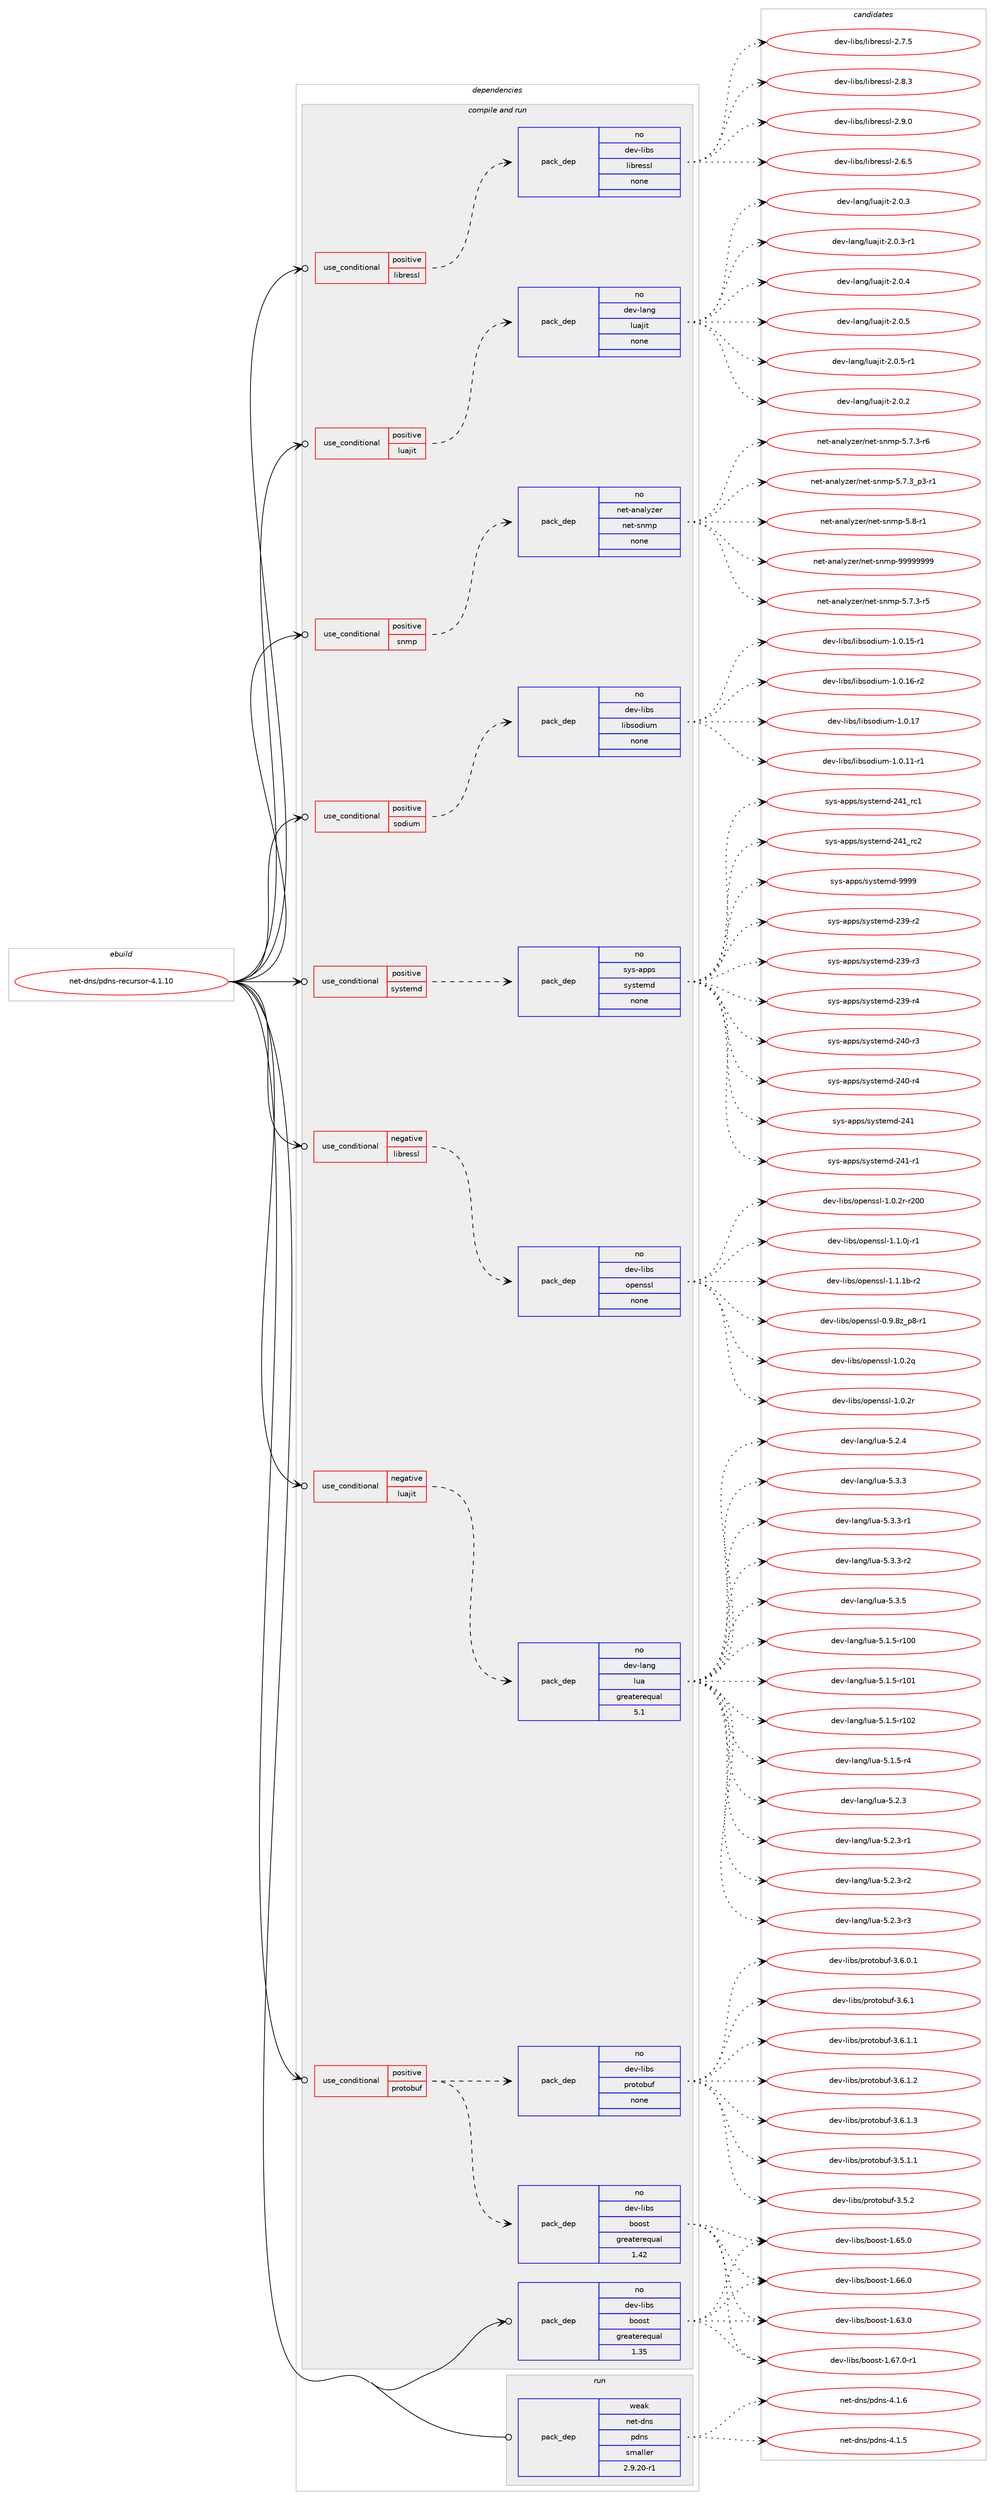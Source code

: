 digraph prolog {

# *************
# Graph options
# *************

newrank=true;
concentrate=true;
compound=true;
graph [rankdir=LR,fontname=Helvetica,fontsize=10,ranksep=1.5];#, ranksep=2.5, nodesep=0.2];
edge  [arrowhead=vee];
node  [fontname=Helvetica,fontsize=10];

# **********
# The ebuild
# **********

subgraph cluster_leftcol {
color=gray;
rank=same;
label=<<i>ebuild</i>>;
id [label="net-dns/pdns-recursor-4.1.10", color=red, width=4, href="../net-dns/pdns-recursor-4.1.10.svg"];
}

# ****************
# The dependencies
# ****************

subgraph cluster_midcol {
color=gray;
label=<<i>dependencies</i>>;
subgraph cluster_compile {
fillcolor="#eeeeee";
style=filled;
label=<<i>compile</i>>;
}
subgraph cluster_compileandrun {
fillcolor="#eeeeee";
style=filled;
label=<<i>compile and run</i>>;
subgraph cond444058 {
dependency1651191 [label=<<TABLE BORDER="0" CELLBORDER="1" CELLSPACING="0" CELLPADDING="4"><TR><TD ROWSPAN="3" CELLPADDING="10">use_conditional</TD></TR><TR><TD>negative</TD></TR><TR><TD>libressl</TD></TR></TABLE>>, shape=none, color=red];
subgraph pack1180396 {
dependency1651192 [label=<<TABLE BORDER="0" CELLBORDER="1" CELLSPACING="0" CELLPADDING="4" WIDTH="220"><TR><TD ROWSPAN="6" CELLPADDING="30">pack_dep</TD></TR><TR><TD WIDTH="110">no</TD></TR><TR><TD>dev-libs</TD></TR><TR><TD>openssl</TD></TR><TR><TD>none</TD></TR><TR><TD></TD></TR></TABLE>>, shape=none, color=blue];
}
dependency1651191:e -> dependency1651192:w [weight=20,style="dashed",arrowhead="vee"];
}
id:e -> dependency1651191:w [weight=20,style="solid",arrowhead="odotvee"];
subgraph cond444059 {
dependency1651193 [label=<<TABLE BORDER="0" CELLBORDER="1" CELLSPACING="0" CELLPADDING="4"><TR><TD ROWSPAN="3" CELLPADDING="10">use_conditional</TD></TR><TR><TD>negative</TD></TR><TR><TD>luajit</TD></TR></TABLE>>, shape=none, color=red];
subgraph pack1180397 {
dependency1651194 [label=<<TABLE BORDER="0" CELLBORDER="1" CELLSPACING="0" CELLPADDING="4" WIDTH="220"><TR><TD ROWSPAN="6" CELLPADDING="30">pack_dep</TD></TR><TR><TD WIDTH="110">no</TD></TR><TR><TD>dev-lang</TD></TR><TR><TD>lua</TD></TR><TR><TD>greaterequal</TD></TR><TR><TD>5.1</TD></TR></TABLE>>, shape=none, color=blue];
}
dependency1651193:e -> dependency1651194:w [weight=20,style="dashed",arrowhead="vee"];
}
id:e -> dependency1651193:w [weight=20,style="solid",arrowhead="odotvee"];
subgraph cond444060 {
dependency1651195 [label=<<TABLE BORDER="0" CELLBORDER="1" CELLSPACING="0" CELLPADDING="4"><TR><TD ROWSPAN="3" CELLPADDING="10">use_conditional</TD></TR><TR><TD>positive</TD></TR><TR><TD>libressl</TD></TR></TABLE>>, shape=none, color=red];
subgraph pack1180398 {
dependency1651196 [label=<<TABLE BORDER="0" CELLBORDER="1" CELLSPACING="0" CELLPADDING="4" WIDTH="220"><TR><TD ROWSPAN="6" CELLPADDING="30">pack_dep</TD></TR><TR><TD WIDTH="110">no</TD></TR><TR><TD>dev-libs</TD></TR><TR><TD>libressl</TD></TR><TR><TD>none</TD></TR><TR><TD></TD></TR></TABLE>>, shape=none, color=blue];
}
dependency1651195:e -> dependency1651196:w [weight=20,style="dashed",arrowhead="vee"];
}
id:e -> dependency1651195:w [weight=20,style="solid",arrowhead="odotvee"];
subgraph cond444061 {
dependency1651197 [label=<<TABLE BORDER="0" CELLBORDER="1" CELLSPACING="0" CELLPADDING="4"><TR><TD ROWSPAN="3" CELLPADDING="10">use_conditional</TD></TR><TR><TD>positive</TD></TR><TR><TD>luajit</TD></TR></TABLE>>, shape=none, color=red];
subgraph pack1180399 {
dependency1651198 [label=<<TABLE BORDER="0" CELLBORDER="1" CELLSPACING="0" CELLPADDING="4" WIDTH="220"><TR><TD ROWSPAN="6" CELLPADDING="30">pack_dep</TD></TR><TR><TD WIDTH="110">no</TD></TR><TR><TD>dev-lang</TD></TR><TR><TD>luajit</TD></TR><TR><TD>none</TD></TR><TR><TD></TD></TR></TABLE>>, shape=none, color=blue];
}
dependency1651197:e -> dependency1651198:w [weight=20,style="dashed",arrowhead="vee"];
}
id:e -> dependency1651197:w [weight=20,style="solid",arrowhead="odotvee"];
subgraph cond444062 {
dependency1651199 [label=<<TABLE BORDER="0" CELLBORDER="1" CELLSPACING="0" CELLPADDING="4"><TR><TD ROWSPAN="3" CELLPADDING="10">use_conditional</TD></TR><TR><TD>positive</TD></TR><TR><TD>protobuf</TD></TR></TABLE>>, shape=none, color=red];
subgraph pack1180400 {
dependency1651200 [label=<<TABLE BORDER="0" CELLBORDER="1" CELLSPACING="0" CELLPADDING="4" WIDTH="220"><TR><TD ROWSPAN="6" CELLPADDING="30">pack_dep</TD></TR><TR><TD WIDTH="110">no</TD></TR><TR><TD>dev-libs</TD></TR><TR><TD>protobuf</TD></TR><TR><TD>none</TD></TR><TR><TD></TD></TR></TABLE>>, shape=none, color=blue];
}
dependency1651199:e -> dependency1651200:w [weight=20,style="dashed",arrowhead="vee"];
subgraph pack1180401 {
dependency1651201 [label=<<TABLE BORDER="0" CELLBORDER="1" CELLSPACING="0" CELLPADDING="4" WIDTH="220"><TR><TD ROWSPAN="6" CELLPADDING="30">pack_dep</TD></TR><TR><TD WIDTH="110">no</TD></TR><TR><TD>dev-libs</TD></TR><TR><TD>boost</TD></TR><TR><TD>greaterequal</TD></TR><TR><TD>1.42</TD></TR></TABLE>>, shape=none, color=blue];
}
dependency1651199:e -> dependency1651201:w [weight=20,style="dashed",arrowhead="vee"];
}
id:e -> dependency1651199:w [weight=20,style="solid",arrowhead="odotvee"];
subgraph cond444063 {
dependency1651202 [label=<<TABLE BORDER="0" CELLBORDER="1" CELLSPACING="0" CELLPADDING="4"><TR><TD ROWSPAN="3" CELLPADDING="10">use_conditional</TD></TR><TR><TD>positive</TD></TR><TR><TD>snmp</TD></TR></TABLE>>, shape=none, color=red];
subgraph pack1180402 {
dependency1651203 [label=<<TABLE BORDER="0" CELLBORDER="1" CELLSPACING="0" CELLPADDING="4" WIDTH="220"><TR><TD ROWSPAN="6" CELLPADDING="30">pack_dep</TD></TR><TR><TD WIDTH="110">no</TD></TR><TR><TD>net-analyzer</TD></TR><TR><TD>net-snmp</TD></TR><TR><TD>none</TD></TR><TR><TD></TD></TR></TABLE>>, shape=none, color=blue];
}
dependency1651202:e -> dependency1651203:w [weight=20,style="dashed",arrowhead="vee"];
}
id:e -> dependency1651202:w [weight=20,style="solid",arrowhead="odotvee"];
subgraph cond444064 {
dependency1651204 [label=<<TABLE BORDER="0" CELLBORDER="1" CELLSPACING="0" CELLPADDING="4"><TR><TD ROWSPAN="3" CELLPADDING="10">use_conditional</TD></TR><TR><TD>positive</TD></TR><TR><TD>sodium</TD></TR></TABLE>>, shape=none, color=red];
subgraph pack1180403 {
dependency1651205 [label=<<TABLE BORDER="0" CELLBORDER="1" CELLSPACING="0" CELLPADDING="4" WIDTH="220"><TR><TD ROWSPAN="6" CELLPADDING="30">pack_dep</TD></TR><TR><TD WIDTH="110">no</TD></TR><TR><TD>dev-libs</TD></TR><TR><TD>libsodium</TD></TR><TR><TD>none</TD></TR><TR><TD></TD></TR></TABLE>>, shape=none, color=blue];
}
dependency1651204:e -> dependency1651205:w [weight=20,style="dashed",arrowhead="vee"];
}
id:e -> dependency1651204:w [weight=20,style="solid",arrowhead="odotvee"];
subgraph cond444065 {
dependency1651206 [label=<<TABLE BORDER="0" CELLBORDER="1" CELLSPACING="0" CELLPADDING="4"><TR><TD ROWSPAN="3" CELLPADDING="10">use_conditional</TD></TR><TR><TD>positive</TD></TR><TR><TD>systemd</TD></TR></TABLE>>, shape=none, color=red];
subgraph pack1180404 {
dependency1651207 [label=<<TABLE BORDER="0" CELLBORDER="1" CELLSPACING="0" CELLPADDING="4" WIDTH="220"><TR><TD ROWSPAN="6" CELLPADDING="30">pack_dep</TD></TR><TR><TD WIDTH="110">no</TD></TR><TR><TD>sys-apps</TD></TR><TR><TD>systemd</TD></TR><TR><TD>none</TD></TR><TR><TD></TD></TR></TABLE>>, shape=none, color=blue];
}
dependency1651206:e -> dependency1651207:w [weight=20,style="dashed",arrowhead="vee"];
}
id:e -> dependency1651206:w [weight=20,style="solid",arrowhead="odotvee"];
subgraph pack1180405 {
dependency1651208 [label=<<TABLE BORDER="0" CELLBORDER="1" CELLSPACING="0" CELLPADDING="4" WIDTH="220"><TR><TD ROWSPAN="6" CELLPADDING="30">pack_dep</TD></TR><TR><TD WIDTH="110">no</TD></TR><TR><TD>dev-libs</TD></TR><TR><TD>boost</TD></TR><TR><TD>greaterequal</TD></TR><TR><TD>1.35</TD></TR></TABLE>>, shape=none, color=blue];
}
id:e -> dependency1651208:w [weight=20,style="solid",arrowhead="odotvee"];
}
subgraph cluster_run {
fillcolor="#eeeeee";
style=filled;
label=<<i>run</i>>;
subgraph pack1180406 {
dependency1651209 [label=<<TABLE BORDER="0" CELLBORDER="1" CELLSPACING="0" CELLPADDING="4" WIDTH="220"><TR><TD ROWSPAN="6" CELLPADDING="30">pack_dep</TD></TR><TR><TD WIDTH="110">weak</TD></TR><TR><TD>net-dns</TD></TR><TR><TD>pdns</TD></TR><TR><TD>smaller</TD></TR><TR><TD>2.9.20-r1</TD></TR></TABLE>>, shape=none, color=blue];
}
id:e -> dependency1651209:w [weight=20,style="solid",arrowhead="odot"];
}
}

# **************
# The candidates
# **************

subgraph cluster_choices {
rank=same;
color=gray;
label=<<i>candidates</i>>;

subgraph choice1180396 {
color=black;
nodesep=1;
choice10010111845108105981154711111210111011511510845484657465612295112564511449 [label="dev-libs/openssl-0.9.8z_p8-r1", color=red, width=4,href="../dev-libs/openssl-0.9.8z_p8-r1.svg"];
choice100101118451081059811547111112101110115115108454946484650113 [label="dev-libs/openssl-1.0.2q", color=red, width=4,href="../dev-libs/openssl-1.0.2q.svg"];
choice100101118451081059811547111112101110115115108454946484650114 [label="dev-libs/openssl-1.0.2r", color=red, width=4,href="../dev-libs/openssl-1.0.2r.svg"];
choice10010111845108105981154711111210111011511510845494648465011445114504848 [label="dev-libs/openssl-1.0.2r-r200", color=red, width=4,href="../dev-libs/openssl-1.0.2r-r200.svg"];
choice1001011184510810598115471111121011101151151084549464946481064511449 [label="dev-libs/openssl-1.1.0j-r1", color=red, width=4,href="../dev-libs/openssl-1.1.0j-r1.svg"];
choice100101118451081059811547111112101110115115108454946494649984511450 [label="dev-libs/openssl-1.1.1b-r2", color=red, width=4,href="../dev-libs/openssl-1.1.1b-r2.svg"];
dependency1651192:e -> choice10010111845108105981154711111210111011511510845484657465612295112564511449:w [style=dotted,weight="100"];
dependency1651192:e -> choice100101118451081059811547111112101110115115108454946484650113:w [style=dotted,weight="100"];
dependency1651192:e -> choice100101118451081059811547111112101110115115108454946484650114:w [style=dotted,weight="100"];
dependency1651192:e -> choice10010111845108105981154711111210111011511510845494648465011445114504848:w [style=dotted,weight="100"];
dependency1651192:e -> choice1001011184510810598115471111121011101151151084549464946481064511449:w [style=dotted,weight="100"];
dependency1651192:e -> choice100101118451081059811547111112101110115115108454946494649984511450:w [style=dotted,weight="100"];
}
subgraph choice1180397 {
color=black;
nodesep=1;
choice1001011184510897110103471081179745534649465345114494848 [label="dev-lang/lua-5.1.5-r100", color=red, width=4,href="../dev-lang/lua-5.1.5-r100.svg"];
choice1001011184510897110103471081179745534649465345114494849 [label="dev-lang/lua-5.1.5-r101", color=red, width=4,href="../dev-lang/lua-5.1.5-r101.svg"];
choice1001011184510897110103471081179745534649465345114494850 [label="dev-lang/lua-5.1.5-r102", color=red, width=4,href="../dev-lang/lua-5.1.5-r102.svg"];
choice100101118451089711010347108117974553464946534511452 [label="dev-lang/lua-5.1.5-r4", color=red, width=4,href="../dev-lang/lua-5.1.5-r4.svg"];
choice10010111845108971101034710811797455346504651 [label="dev-lang/lua-5.2.3", color=red, width=4,href="../dev-lang/lua-5.2.3.svg"];
choice100101118451089711010347108117974553465046514511449 [label="dev-lang/lua-5.2.3-r1", color=red, width=4,href="../dev-lang/lua-5.2.3-r1.svg"];
choice100101118451089711010347108117974553465046514511450 [label="dev-lang/lua-5.2.3-r2", color=red, width=4,href="../dev-lang/lua-5.2.3-r2.svg"];
choice100101118451089711010347108117974553465046514511451 [label="dev-lang/lua-5.2.3-r3", color=red, width=4,href="../dev-lang/lua-5.2.3-r3.svg"];
choice10010111845108971101034710811797455346504652 [label="dev-lang/lua-5.2.4", color=red, width=4,href="../dev-lang/lua-5.2.4.svg"];
choice10010111845108971101034710811797455346514651 [label="dev-lang/lua-5.3.3", color=red, width=4,href="../dev-lang/lua-5.3.3.svg"];
choice100101118451089711010347108117974553465146514511449 [label="dev-lang/lua-5.3.3-r1", color=red, width=4,href="../dev-lang/lua-5.3.3-r1.svg"];
choice100101118451089711010347108117974553465146514511450 [label="dev-lang/lua-5.3.3-r2", color=red, width=4,href="../dev-lang/lua-5.3.3-r2.svg"];
choice10010111845108971101034710811797455346514653 [label="dev-lang/lua-5.3.5", color=red, width=4,href="../dev-lang/lua-5.3.5.svg"];
dependency1651194:e -> choice1001011184510897110103471081179745534649465345114494848:w [style=dotted,weight="100"];
dependency1651194:e -> choice1001011184510897110103471081179745534649465345114494849:w [style=dotted,weight="100"];
dependency1651194:e -> choice1001011184510897110103471081179745534649465345114494850:w [style=dotted,weight="100"];
dependency1651194:e -> choice100101118451089711010347108117974553464946534511452:w [style=dotted,weight="100"];
dependency1651194:e -> choice10010111845108971101034710811797455346504651:w [style=dotted,weight="100"];
dependency1651194:e -> choice100101118451089711010347108117974553465046514511449:w [style=dotted,weight="100"];
dependency1651194:e -> choice100101118451089711010347108117974553465046514511450:w [style=dotted,weight="100"];
dependency1651194:e -> choice100101118451089711010347108117974553465046514511451:w [style=dotted,weight="100"];
dependency1651194:e -> choice10010111845108971101034710811797455346504652:w [style=dotted,weight="100"];
dependency1651194:e -> choice10010111845108971101034710811797455346514651:w [style=dotted,weight="100"];
dependency1651194:e -> choice100101118451089711010347108117974553465146514511449:w [style=dotted,weight="100"];
dependency1651194:e -> choice100101118451089711010347108117974553465146514511450:w [style=dotted,weight="100"];
dependency1651194:e -> choice10010111845108971101034710811797455346514653:w [style=dotted,weight="100"];
}
subgraph choice1180398 {
color=black;
nodesep=1;
choice10010111845108105981154710810598114101115115108455046544653 [label="dev-libs/libressl-2.6.5", color=red, width=4,href="../dev-libs/libressl-2.6.5.svg"];
choice10010111845108105981154710810598114101115115108455046554653 [label="dev-libs/libressl-2.7.5", color=red, width=4,href="../dev-libs/libressl-2.7.5.svg"];
choice10010111845108105981154710810598114101115115108455046564651 [label="dev-libs/libressl-2.8.3", color=red, width=4,href="../dev-libs/libressl-2.8.3.svg"];
choice10010111845108105981154710810598114101115115108455046574648 [label="dev-libs/libressl-2.9.0", color=red, width=4,href="../dev-libs/libressl-2.9.0.svg"];
dependency1651196:e -> choice10010111845108105981154710810598114101115115108455046544653:w [style=dotted,weight="100"];
dependency1651196:e -> choice10010111845108105981154710810598114101115115108455046554653:w [style=dotted,weight="100"];
dependency1651196:e -> choice10010111845108105981154710810598114101115115108455046564651:w [style=dotted,weight="100"];
dependency1651196:e -> choice10010111845108105981154710810598114101115115108455046574648:w [style=dotted,weight="100"];
}
subgraph choice1180399 {
color=black;
nodesep=1;
choice10010111845108971101034710811797106105116455046484650 [label="dev-lang/luajit-2.0.2", color=red, width=4,href="../dev-lang/luajit-2.0.2.svg"];
choice10010111845108971101034710811797106105116455046484651 [label="dev-lang/luajit-2.0.3", color=red, width=4,href="../dev-lang/luajit-2.0.3.svg"];
choice100101118451089711010347108117971061051164550464846514511449 [label="dev-lang/luajit-2.0.3-r1", color=red, width=4,href="../dev-lang/luajit-2.0.3-r1.svg"];
choice10010111845108971101034710811797106105116455046484652 [label="dev-lang/luajit-2.0.4", color=red, width=4,href="../dev-lang/luajit-2.0.4.svg"];
choice10010111845108971101034710811797106105116455046484653 [label="dev-lang/luajit-2.0.5", color=red, width=4,href="../dev-lang/luajit-2.0.5.svg"];
choice100101118451089711010347108117971061051164550464846534511449 [label="dev-lang/luajit-2.0.5-r1", color=red, width=4,href="../dev-lang/luajit-2.0.5-r1.svg"];
dependency1651198:e -> choice10010111845108971101034710811797106105116455046484650:w [style=dotted,weight="100"];
dependency1651198:e -> choice10010111845108971101034710811797106105116455046484651:w [style=dotted,weight="100"];
dependency1651198:e -> choice100101118451089711010347108117971061051164550464846514511449:w [style=dotted,weight="100"];
dependency1651198:e -> choice10010111845108971101034710811797106105116455046484652:w [style=dotted,weight="100"];
dependency1651198:e -> choice10010111845108971101034710811797106105116455046484653:w [style=dotted,weight="100"];
dependency1651198:e -> choice100101118451089711010347108117971061051164550464846534511449:w [style=dotted,weight="100"];
}
subgraph choice1180400 {
color=black;
nodesep=1;
choice100101118451081059811547112114111116111981171024551465346494649 [label="dev-libs/protobuf-3.5.1.1", color=red, width=4,href="../dev-libs/protobuf-3.5.1.1.svg"];
choice10010111845108105981154711211411111611198117102455146534650 [label="dev-libs/protobuf-3.5.2", color=red, width=4,href="../dev-libs/protobuf-3.5.2.svg"];
choice100101118451081059811547112114111116111981171024551465446484649 [label="dev-libs/protobuf-3.6.0.1", color=red, width=4,href="../dev-libs/protobuf-3.6.0.1.svg"];
choice10010111845108105981154711211411111611198117102455146544649 [label="dev-libs/protobuf-3.6.1", color=red, width=4,href="../dev-libs/protobuf-3.6.1.svg"];
choice100101118451081059811547112114111116111981171024551465446494649 [label="dev-libs/protobuf-3.6.1.1", color=red, width=4,href="../dev-libs/protobuf-3.6.1.1.svg"];
choice100101118451081059811547112114111116111981171024551465446494650 [label="dev-libs/protobuf-3.6.1.2", color=red, width=4,href="../dev-libs/protobuf-3.6.1.2.svg"];
choice100101118451081059811547112114111116111981171024551465446494651 [label="dev-libs/protobuf-3.6.1.3", color=red, width=4,href="../dev-libs/protobuf-3.6.1.3.svg"];
dependency1651200:e -> choice100101118451081059811547112114111116111981171024551465346494649:w [style=dotted,weight="100"];
dependency1651200:e -> choice10010111845108105981154711211411111611198117102455146534650:w [style=dotted,weight="100"];
dependency1651200:e -> choice100101118451081059811547112114111116111981171024551465446484649:w [style=dotted,weight="100"];
dependency1651200:e -> choice10010111845108105981154711211411111611198117102455146544649:w [style=dotted,weight="100"];
dependency1651200:e -> choice100101118451081059811547112114111116111981171024551465446494649:w [style=dotted,weight="100"];
dependency1651200:e -> choice100101118451081059811547112114111116111981171024551465446494650:w [style=dotted,weight="100"];
dependency1651200:e -> choice100101118451081059811547112114111116111981171024551465446494651:w [style=dotted,weight="100"];
}
subgraph choice1180401 {
color=black;
nodesep=1;
choice1001011184510810598115479811111111511645494654514648 [label="dev-libs/boost-1.63.0", color=red, width=4,href="../dev-libs/boost-1.63.0.svg"];
choice1001011184510810598115479811111111511645494654534648 [label="dev-libs/boost-1.65.0", color=red, width=4,href="../dev-libs/boost-1.65.0.svg"];
choice1001011184510810598115479811111111511645494654544648 [label="dev-libs/boost-1.66.0", color=red, width=4,href="../dev-libs/boost-1.66.0.svg"];
choice10010111845108105981154798111111115116454946545546484511449 [label="dev-libs/boost-1.67.0-r1", color=red, width=4,href="../dev-libs/boost-1.67.0-r1.svg"];
dependency1651201:e -> choice1001011184510810598115479811111111511645494654514648:w [style=dotted,weight="100"];
dependency1651201:e -> choice1001011184510810598115479811111111511645494654534648:w [style=dotted,weight="100"];
dependency1651201:e -> choice1001011184510810598115479811111111511645494654544648:w [style=dotted,weight="100"];
dependency1651201:e -> choice10010111845108105981154798111111115116454946545546484511449:w [style=dotted,weight="100"];
}
subgraph choice1180402 {
color=black;
nodesep=1;
choice11010111645971109710812112210111447110101116451151101091124553465546514511453 [label="net-analyzer/net-snmp-5.7.3-r5", color=red, width=4,href="../net-analyzer/net-snmp-5.7.3-r5.svg"];
choice11010111645971109710812112210111447110101116451151101091124553465546514511454 [label="net-analyzer/net-snmp-5.7.3-r6", color=red, width=4,href="../net-analyzer/net-snmp-5.7.3-r6.svg"];
choice110101116459711097108121122101114471101011164511511010911245534655465195112514511449 [label="net-analyzer/net-snmp-5.7.3_p3-r1", color=red, width=4,href="../net-analyzer/net-snmp-5.7.3_p3-r1.svg"];
choice1101011164597110971081211221011144711010111645115110109112455346564511449 [label="net-analyzer/net-snmp-5.8-r1", color=red, width=4,href="../net-analyzer/net-snmp-5.8-r1.svg"];
choice1101011164597110971081211221011144711010111645115110109112455757575757575757 [label="net-analyzer/net-snmp-99999999", color=red, width=4,href="../net-analyzer/net-snmp-99999999.svg"];
dependency1651203:e -> choice11010111645971109710812112210111447110101116451151101091124553465546514511453:w [style=dotted,weight="100"];
dependency1651203:e -> choice11010111645971109710812112210111447110101116451151101091124553465546514511454:w [style=dotted,weight="100"];
dependency1651203:e -> choice110101116459711097108121122101114471101011164511511010911245534655465195112514511449:w [style=dotted,weight="100"];
dependency1651203:e -> choice1101011164597110971081211221011144711010111645115110109112455346564511449:w [style=dotted,weight="100"];
dependency1651203:e -> choice1101011164597110971081211221011144711010111645115110109112455757575757575757:w [style=dotted,weight="100"];
}
subgraph choice1180403 {
color=black;
nodesep=1;
choice10010111845108105981154710810598115111100105117109454946484649494511449 [label="dev-libs/libsodium-1.0.11-r1", color=red, width=4,href="../dev-libs/libsodium-1.0.11-r1.svg"];
choice10010111845108105981154710810598115111100105117109454946484649534511449 [label="dev-libs/libsodium-1.0.15-r1", color=red, width=4,href="../dev-libs/libsodium-1.0.15-r1.svg"];
choice10010111845108105981154710810598115111100105117109454946484649544511450 [label="dev-libs/libsodium-1.0.16-r2", color=red, width=4,href="../dev-libs/libsodium-1.0.16-r2.svg"];
choice1001011184510810598115471081059811511110010511710945494648464955 [label="dev-libs/libsodium-1.0.17", color=red, width=4,href="../dev-libs/libsodium-1.0.17.svg"];
dependency1651205:e -> choice10010111845108105981154710810598115111100105117109454946484649494511449:w [style=dotted,weight="100"];
dependency1651205:e -> choice10010111845108105981154710810598115111100105117109454946484649534511449:w [style=dotted,weight="100"];
dependency1651205:e -> choice10010111845108105981154710810598115111100105117109454946484649544511450:w [style=dotted,weight="100"];
dependency1651205:e -> choice1001011184510810598115471081059811511110010511710945494648464955:w [style=dotted,weight="100"];
}
subgraph choice1180404 {
color=black;
nodesep=1;
choice115121115459711211211547115121115116101109100455051574511450 [label="sys-apps/systemd-239-r2", color=red, width=4,href="../sys-apps/systemd-239-r2.svg"];
choice115121115459711211211547115121115116101109100455051574511451 [label="sys-apps/systemd-239-r3", color=red, width=4,href="../sys-apps/systemd-239-r3.svg"];
choice115121115459711211211547115121115116101109100455051574511452 [label="sys-apps/systemd-239-r4", color=red, width=4,href="../sys-apps/systemd-239-r4.svg"];
choice115121115459711211211547115121115116101109100455052484511451 [label="sys-apps/systemd-240-r3", color=red, width=4,href="../sys-apps/systemd-240-r3.svg"];
choice115121115459711211211547115121115116101109100455052484511452 [label="sys-apps/systemd-240-r4", color=red, width=4,href="../sys-apps/systemd-240-r4.svg"];
choice11512111545971121121154711512111511610110910045505249 [label="sys-apps/systemd-241", color=red, width=4,href="../sys-apps/systemd-241.svg"];
choice115121115459711211211547115121115116101109100455052494511449 [label="sys-apps/systemd-241-r1", color=red, width=4,href="../sys-apps/systemd-241-r1.svg"];
choice11512111545971121121154711512111511610110910045505249951149949 [label="sys-apps/systemd-241_rc1", color=red, width=4,href="../sys-apps/systemd-241_rc1.svg"];
choice11512111545971121121154711512111511610110910045505249951149950 [label="sys-apps/systemd-241_rc2", color=red, width=4,href="../sys-apps/systemd-241_rc2.svg"];
choice1151211154597112112115471151211151161011091004557575757 [label="sys-apps/systemd-9999", color=red, width=4,href="../sys-apps/systemd-9999.svg"];
dependency1651207:e -> choice115121115459711211211547115121115116101109100455051574511450:w [style=dotted,weight="100"];
dependency1651207:e -> choice115121115459711211211547115121115116101109100455051574511451:w [style=dotted,weight="100"];
dependency1651207:e -> choice115121115459711211211547115121115116101109100455051574511452:w [style=dotted,weight="100"];
dependency1651207:e -> choice115121115459711211211547115121115116101109100455052484511451:w [style=dotted,weight="100"];
dependency1651207:e -> choice115121115459711211211547115121115116101109100455052484511452:w [style=dotted,weight="100"];
dependency1651207:e -> choice11512111545971121121154711512111511610110910045505249:w [style=dotted,weight="100"];
dependency1651207:e -> choice115121115459711211211547115121115116101109100455052494511449:w [style=dotted,weight="100"];
dependency1651207:e -> choice11512111545971121121154711512111511610110910045505249951149949:w [style=dotted,weight="100"];
dependency1651207:e -> choice11512111545971121121154711512111511610110910045505249951149950:w [style=dotted,weight="100"];
dependency1651207:e -> choice1151211154597112112115471151211151161011091004557575757:w [style=dotted,weight="100"];
}
subgraph choice1180405 {
color=black;
nodesep=1;
choice1001011184510810598115479811111111511645494654514648 [label="dev-libs/boost-1.63.0", color=red, width=4,href="../dev-libs/boost-1.63.0.svg"];
choice1001011184510810598115479811111111511645494654534648 [label="dev-libs/boost-1.65.0", color=red, width=4,href="../dev-libs/boost-1.65.0.svg"];
choice1001011184510810598115479811111111511645494654544648 [label="dev-libs/boost-1.66.0", color=red, width=4,href="../dev-libs/boost-1.66.0.svg"];
choice10010111845108105981154798111111115116454946545546484511449 [label="dev-libs/boost-1.67.0-r1", color=red, width=4,href="../dev-libs/boost-1.67.0-r1.svg"];
dependency1651208:e -> choice1001011184510810598115479811111111511645494654514648:w [style=dotted,weight="100"];
dependency1651208:e -> choice1001011184510810598115479811111111511645494654534648:w [style=dotted,weight="100"];
dependency1651208:e -> choice1001011184510810598115479811111111511645494654544648:w [style=dotted,weight="100"];
dependency1651208:e -> choice10010111845108105981154798111111115116454946545546484511449:w [style=dotted,weight="100"];
}
subgraph choice1180406 {
color=black;
nodesep=1;
choice1101011164510011011547112100110115455246494653 [label="net-dns/pdns-4.1.5", color=red, width=4,href="../net-dns/pdns-4.1.5.svg"];
choice1101011164510011011547112100110115455246494654 [label="net-dns/pdns-4.1.6", color=red, width=4,href="../net-dns/pdns-4.1.6.svg"];
dependency1651209:e -> choice1101011164510011011547112100110115455246494653:w [style=dotted,weight="100"];
dependency1651209:e -> choice1101011164510011011547112100110115455246494654:w [style=dotted,weight="100"];
}
}

}
